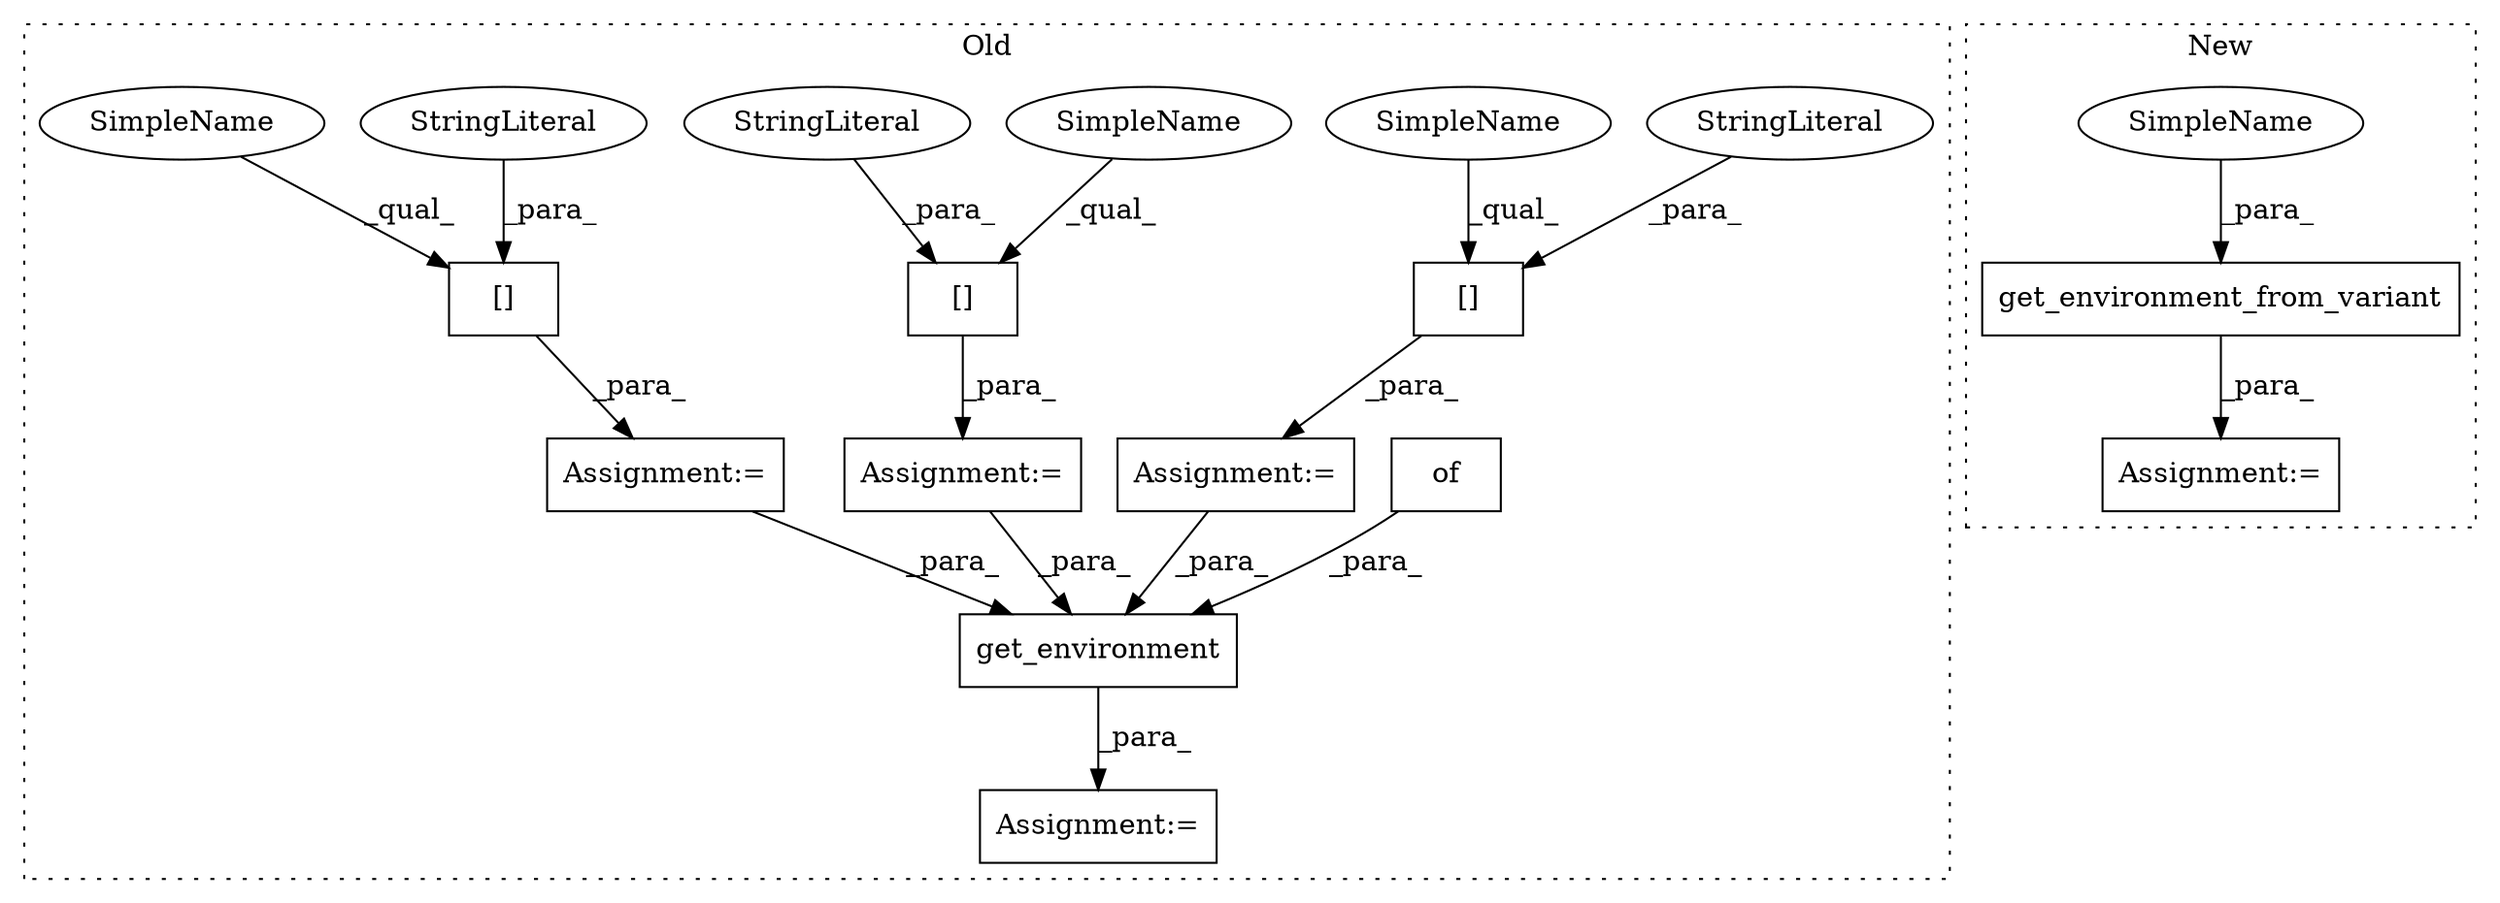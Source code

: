 digraph G {
subgraph cluster0 {
1 [label="[]" a="2" s="2275,2289" l="8,1" shape="box"];
3 [label="[]" a="2" s="2245,2263" l="8,1" shape="box"];
5 [label="StringLiteral" a="45" s="2253" l="10" shape="ellipse"];
6 [label="Assignment:=" a="7" s="2274" l="1" shape="box"];
7 [label="StringLiteral" a="45" s="2283" l="6" shape="ellipse"];
8 [label="Assignment:=" a="7" s="2329" l="1" shape="box"];
9 [label="Assignment:=" a="7" s="2244" l="1" shape="box"];
10 [label="get_environment" a="32" s="2330,2375" l="16,1" shape="box"];
11 [label="[]" a="2" s="2303,2319" l="8,1" shape="box"];
12 [label="Assignment:=" a="7" s="2302" l="1" shape="box"];
13 [label="StringLiteral" a="45" s="2311" l="8" shape="ellipse"];
14 [label="of" a="32" s="2371" l="4" shape="box"];
15 [label="SimpleName" a="42" s="2245" l="7" shape="ellipse"];
16 [label="SimpleName" a="42" s="2303" l="7" shape="ellipse"];
17 [label="SimpleName" a="42" s="2275" l="7" shape="ellipse"];
label = "Old";
style="dotted";
}
subgraph cluster1 {
2 [label="get_environment_from_variant" a="32" s="1948,1984" l="29,1" shape="box"];
4 [label="Assignment:=" a="7" s="1947" l="1" shape="box"];
18 [label="SimpleName" a="42" s="1977" l="7" shape="ellipse"];
label = "New";
style="dotted";
}
1 -> 6 [label="_para_"];
2 -> 4 [label="_para_"];
3 -> 9 [label="_para_"];
5 -> 3 [label="_para_"];
6 -> 10 [label="_para_"];
7 -> 1 [label="_para_"];
9 -> 10 [label="_para_"];
10 -> 8 [label="_para_"];
11 -> 12 [label="_para_"];
12 -> 10 [label="_para_"];
13 -> 11 [label="_para_"];
14 -> 10 [label="_para_"];
15 -> 3 [label="_qual_"];
16 -> 11 [label="_qual_"];
17 -> 1 [label="_qual_"];
18 -> 2 [label="_para_"];
}